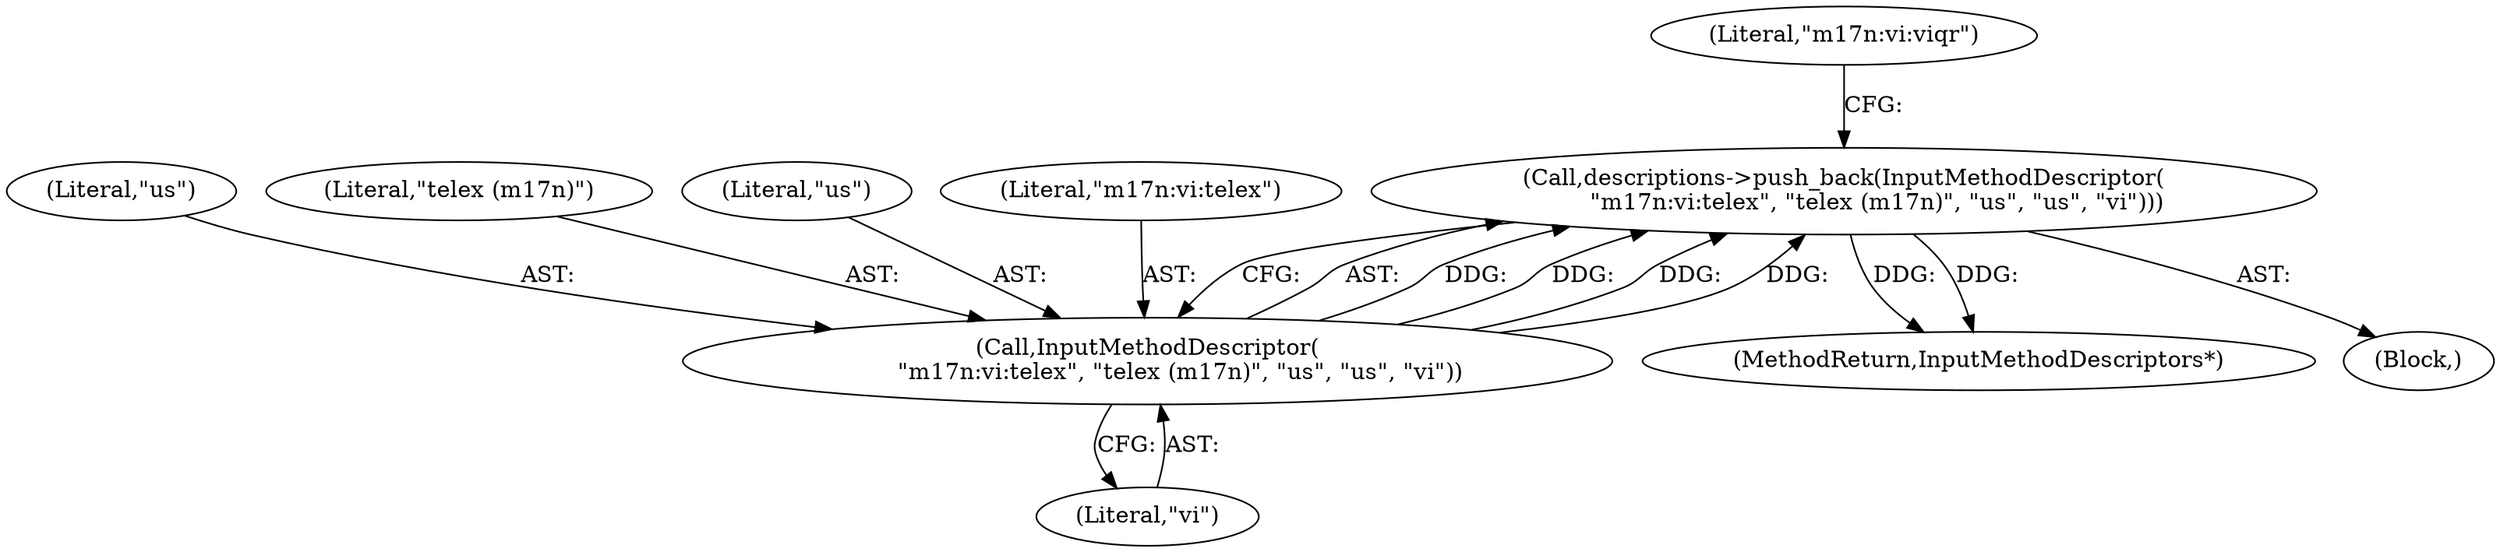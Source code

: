 digraph "1_Chrome_dc7b094a338c6c521f918f478e993f0f74bbea0d_12@del" {
"1000264" [label="(Call,descriptions->push_back(InputMethodDescriptor(\n         \"m17n:vi:telex\", \"telex (m17n)\", \"us\", \"us\", \"vi\")))"];
"1000265" [label="(Call,InputMethodDescriptor(\n         \"m17n:vi:telex\", \"telex (m17n)\", \"us\", \"us\", \"vi\"))"];
"1000269" [label="(Literal,\"us\")"];
"1000264" [label="(Call,descriptions->push_back(InputMethodDescriptor(\n         \"m17n:vi:telex\", \"telex (m17n)\", \"us\", \"us\", \"vi\")))"];
"1000581" [label="(MethodReturn,InputMethodDescriptors*)"];
"1000267" [label="(Literal,\"telex (m17n)\")"];
"1000268" [label="(Literal,\"us\")"];
"1000273" [label="(Literal,\"m17n:vi:viqr\")"];
"1000266" [label="(Literal,\"m17n:vi:telex\")"];
"1000270" [label="(Literal,\"vi\")"];
"1000265" [label="(Call,InputMethodDescriptor(\n         \"m17n:vi:telex\", \"telex (m17n)\", \"us\", \"us\", \"vi\"))"];
"1000101" [label="(Block,)"];
"1000264" -> "1000101"  [label="AST: "];
"1000264" -> "1000265"  [label="CFG: "];
"1000265" -> "1000264"  [label="AST: "];
"1000273" -> "1000264"  [label="CFG: "];
"1000264" -> "1000581"  [label="DDG: "];
"1000264" -> "1000581"  [label="DDG: "];
"1000265" -> "1000264"  [label="DDG: "];
"1000265" -> "1000264"  [label="DDG: "];
"1000265" -> "1000264"  [label="DDG: "];
"1000265" -> "1000264"  [label="DDG: "];
"1000265" -> "1000270"  [label="CFG: "];
"1000266" -> "1000265"  [label="AST: "];
"1000267" -> "1000265"  [label="AST: "];
"1000268" -> "1000265"  [label="AST: "];
"1000269" -> "1000265"  [label="AST: "];
"1000270" -> "1000265"  [label="AST: "];
}

